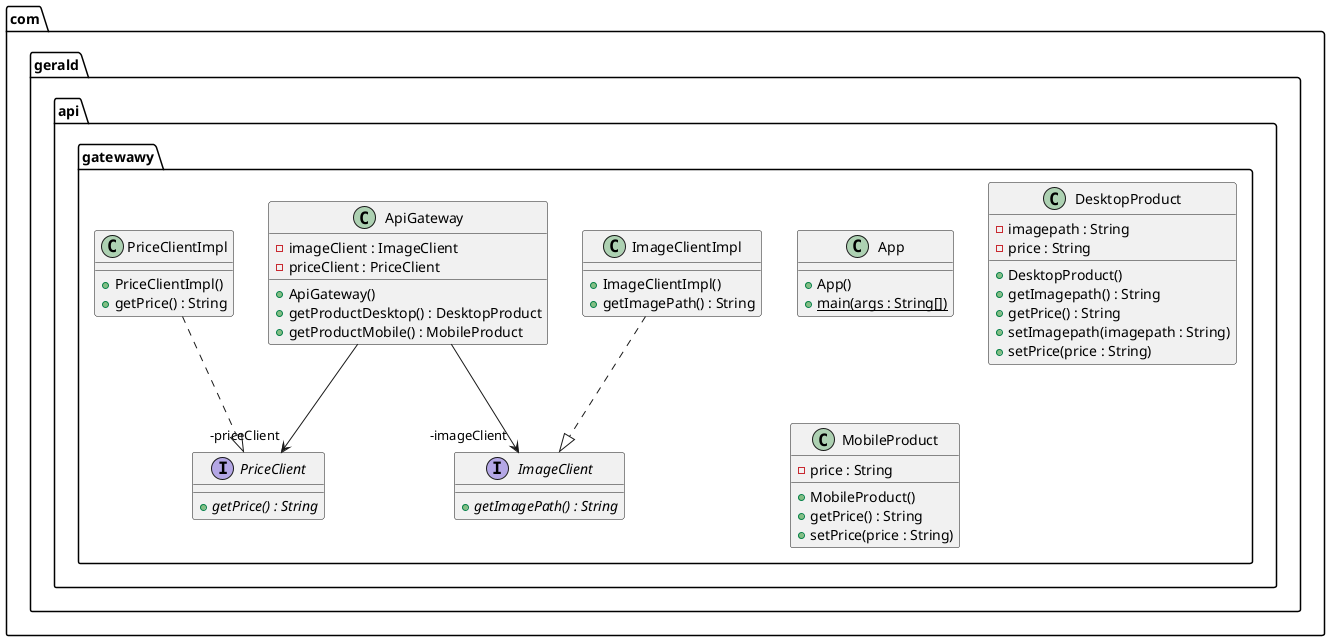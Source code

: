 @startuml
package com.gerald.api.gatewawy {
  class ApiGateway {
    - imageClient : ImageClient
    - priceClient : PriceClient
    + ApiGateway()
    + getProductDesktop() : DesktopProduct
    + getProductMobile() : MobileProduct
  }
  class App {
    + App()
    + main(args : String[]) {static}
  }
  class DesktopProduct {
    - imagepath : String
    - price : String
    + DesktopProduct()
    + getImagepath() : String
    + getPrice() : String
    + setImagepath(imagepath : String)
    + setPrice(price : String)
  }
  interface ImageClient {
    + getImagePath() : String {abstract}
  }
  class ImageClientImpl {
    + ImageClientImpl()
    + getImagePath() : String
  }
  class MobileProduct {
    - price : String
    + MobileProduct()
    + getPrice() : String
    + setPrice(price : String)
  }
  interface PriceClient {
    + getPrice() : String {abstract}
  }
  class PriceClientImpl {
    + PriceClientImpl()
    + getPrice() : String
  }
}
ApiGateway -->  "-imageClient" ImageClient
ApiGateway -->  "-priceClient" PriceClient
ImageClientImpl ..|> ImageClient 
PriceClientImpl ..|> PriceClient 
@enduml